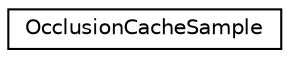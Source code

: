 digraph G
{
  edge [fontname="Helvetica",fontsize="10",labelfontname="Helvetica",labelfontsize="10"];
  node [fontname="Helvetica",fontsize="10",shape=record];
  rankdir=LR;
  Node1 [label="OcclusionCacheSample",height=0.2,width=0.4,color="black", fillcolor="white", style="filled",URL="$d6/d37/structOcclusionCacheSample.html"];
}
